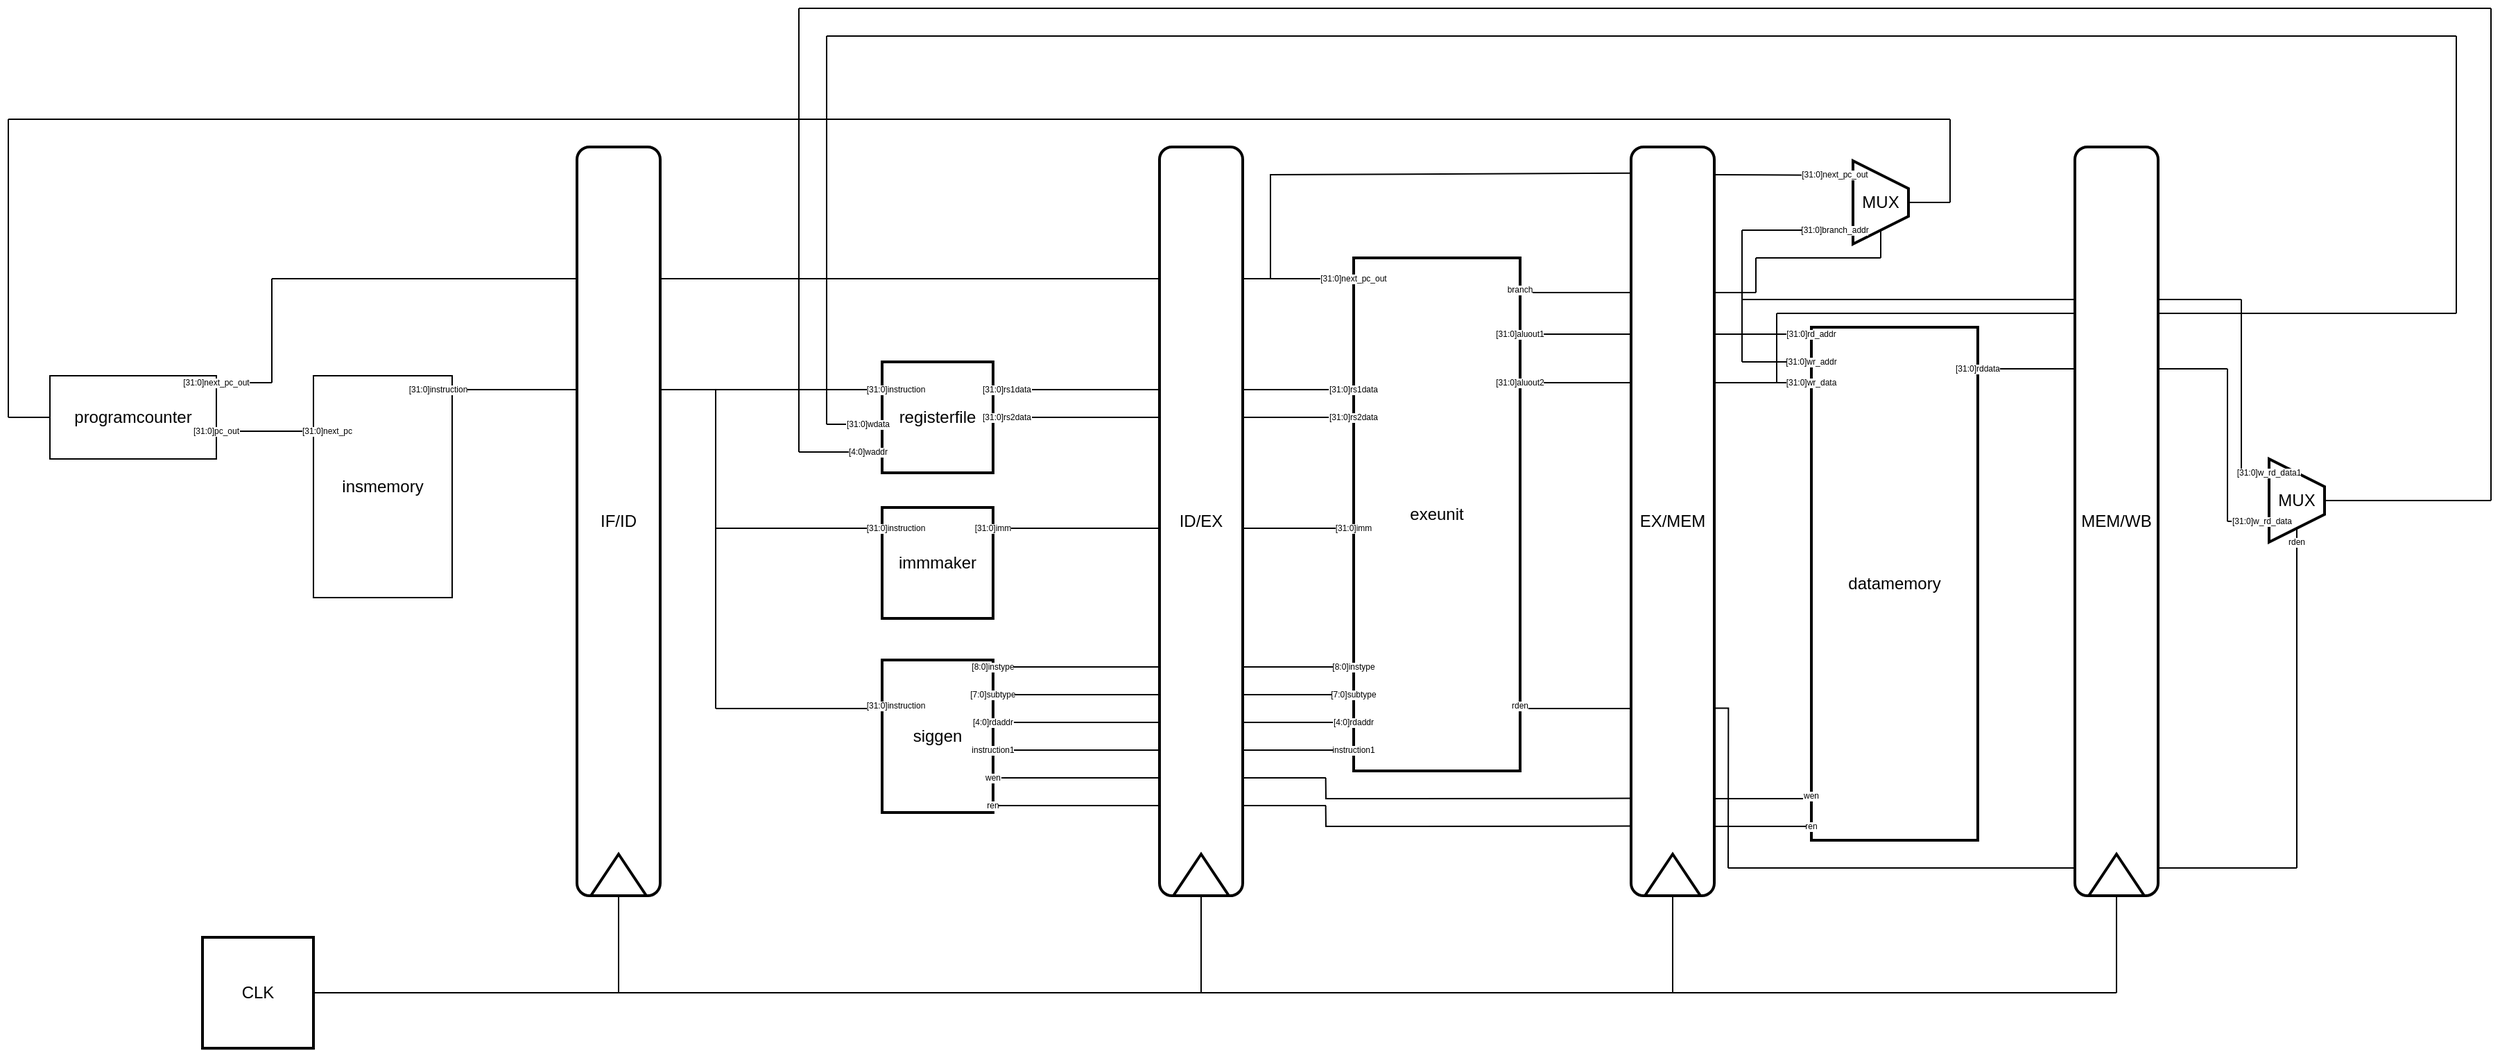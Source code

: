 <mxfile version="20.7.4"><diagram id="2GiC504kd1G2Dmlm9Tv2" name="Page-1"><mxGraphModel dx="2359" dy="1544" grid="1" gridSize="10" guides="1" tooltips="1" connect="1" arrows="1" fold="1" page="1" pageScale="1" pageWidth="827" pageHeight="1169" math="0" shadow="0"><root><mxCell id="0"/><mxCell id="1" parent="0"/><mxCell id="oEzFIMPD4CBRq6e0Za4C-1" value="programcounter" style="rounded=0;whiteSpace=wrap;html=1;" vertex="1" parent="1"><mxGeometry x="-480" y="525" width="120" height="60" as="geometry"/></mxCell><mxCell id="oEzFIMPD4CBRq6e0Za4C-5" value="insmemory" style="rounded=0;whiteSpace=wrap;html=1;" vertex="1" parent="1"><mxGeometry x="-290" y="525" width="100" height="160" as="geometry"/></mxCell><mxCell id="oEzFIMPD4CBRq6e0Za4C-10" value="" style="line;strokeWidth=1;html=1;" vertex="1" parent="1"><mxGeometry x="-40" y="530" width="160" height="10" as="geometry"/></mxCell><mxCell id="oEzFIMPD4CBRq6e0Za4C-23" value="" style="line;strokeWidth=1;html=1;" vertex="1" parent="1"><mxGeometry x="-360" y="560" width="70" height="10" as="geometry"/></mxCell><mxCell id="oEzFIMPD4CBRq6e0Za4C-24" value="" style="line;strokeWidth=1;html=1;" vertex="1" parent="1"><mxGeometry x="-190" y="530" width="90" height="10" as="geometry"/></mxCell><mxCell id="oEzFIMPD4CBRq6e0Za4C-27" value="" style="endArrow=none;html=1;rounded=0;fontFamily=Helvetica;fontSize=12;fontColor=default;entryX=0.25;entryY=0.5;entryDx=0;entryDy=0;entryPerimeter=0;exitX=0;exitY=0.5;exitDx=0;exitDy=0;exitPerimeter=0;" edge="1" parent="1" source="oEzFIMPD4CBRq6e0Za4C-30" target="oEzFIMPD4CBRq6e0Za4C-10"><mxGeometry width="50" height="50" relative="1" as="geometry"><mxPoint y="760" as="sourcePoint"/><mxPoint x="120" y="570" as="targetPoint"/><Array as="points"><mxPoint y="580"/></Array></mxGeometry></mxCell><mxCell id="oEzFIMPD4CBRq6e0Za4C-29" value="" style="line;strokeWidth=1;html=1;" vertex="1" parent="1"><mxGeometry y="630" width="120" height="10" as="geometry"/></mxCell><mxCell id="oEzFIMPD4CBRq6e0Za4C-30" value="" style="line;strokeWidth=1;html=1;" vertex="1" parent="1"><mxGeometry y="760" width="120" height="10" as="geometry"/></mxCell><mxCell id="oEzFIMPD4CBRq6e0Za4C-31" value="registerfile" style="whiteSpace=wrap;html=1;aspect=fixed;labelBackgroundColor=default;strokeColor=default;strokeWidth=2;fontFamily=Helvetica;fontSize=12;fontColor=default;fillColor=default;" vertex="1" parent="1"><mxGeometry x="120" y="515" width="80" height="80" as="geometry"/></mxCell><mxCell id="oEzFIMPD4CBRq6e0Za4C-32" value="immmaker" style="whiteSpace=wrap;html=1;aspect=fixed;labelBackgroundColor=default;strokeColor=default;strokeWidth=2;fontFamily=Helvetica;fontSize=12;fontColor=default;fillColor=default;" vertex="1" parent="1"><mxGeometry x="120" y="620" width="80" height="80" as="geometry"/></mxCell><mxCell id="oEzFIMPD4CBRq6e0Za4C-35" value="" style="line;strokeWidth=1;html=1;" vertex="1" parent="1"><mxGeometry x="200" y="530" width="120" height="10" as="geometry"/></mxCell><mxCell id="oEzFIMPD4CBRq6e0Za4C-36" value="" style="line;strokeWidth=1;html=1;" vertex="1" parent="1"><mxGeometry x="200" y="550" width="120" height="10" as="geometry"/></mxCell><mxCell id="oEzFIMPD4CBRq6e0Za4C-37" value="" style="line;strokeWidth=1;html=1;" vertex="1" parent="1"><mxGeometry x="200" y="630" width="120" height="10" as="geometry"/></mxCell><mxCell id="oEzFIMPD4CBRq6e0Za4C-38" value="" style="line;strokeWidth=1;html=1;" vertex="1" parent="1"><mxGeometry x="200" y="730" width="120" height="10" as="geometry"/></mxCell><mxCell id="oEzFIMPD4CBRq6e0Za4C-39" value="" style="line;strokeWidth=1;html=1;" vertex="1" parent="1"><mxGeometry x="200" y="750" width="120" height="10" as="geometry"/></mxCell><mxCell id="oEzFIMPD4CBRq6e0Za4C-40" value="" style="line;strokeWidth=1;html=1;" vertex="1" parent="1"><mxGeometry x="200" y="770" width="120" height="10" as="geometry"/></mxCell><mxCell id="oEzFIMPD4CBRq6e0Za4C-41" value="" style="line;strokeWidth=1;html=1;" vertex="1" parent="1"><mxGeometry x="200" y="790" width="120" height="10" as="geometry"/></mxCell><mxCell id="oEzFIMPD4CBRq6e0Za4C-42" value="" style="line;strokeWidth=1;html=1;" vertex="1" parent="1"><mxGeometry x="200" y="810" width="120" height="10" as="geometry"/></mxCell><mxCell id="oEzFIMPD4CBRq6e0Za4C-43" value="" style="line;strokeWidth=1;html=1;" vertex="1" parent="1"><mxGeometry x="200" y="830" width="120" height="10" as="geometry"/></mxCell><mxCell id="oEzFIMPD4CBRq6e0Za4C-44" value="siggen" style="rounded=0;whiteSpace=wrap;html=1;labelBackgroundColor=default;strokeColor=default;strokeWidth=2;fontFamily=Helvetica;fontSize=12;fontColor=default;fillColor=default;" vertex="1" parent="1"><mxGeometry x="120" y="730" width="80" height="110" as="geometry"/></mxCell><mxCell id="oEzFIMPD4CBRq6e0Za4C-45" value="" style="endArrow=none;html=1;rounded=0;fontFamily=Helvetica;fontSize=12;fontColor=default;entryX=0.25;entryY=0.5;entryDx=0;entryDy=0;entryPerimeter=0;" edge="1" parent="1"><mxGeometry x="0.733" y="60" width="50" height="50" relative="1" as="geometry"><mxPoint x="-320" y="530" as="sourcePoint"/><mxPoint x="-320" y="455" as="targetPoint"/><Array as="points"><mxPoint x="-320" y="500"/></Array><mxPoint as="offset"/></mxGeometry></mxCell><mxCell id="oEzFIMPD4CBRq6e0Za4C-48" value="" style="line;strokeWidth=1;html=1;labelBackgroundColor=default;strokeColor=default;fontFamily=Helvetica;fontSize=12;fontColor=default;fillColor=default;" vertex="1" parent="1"><mxGeometry x="-360" y="525" width="40" height="10" as="geometry"/></mxCell><mxCell id="oEzFIMPD4CBRq6e0Za4C-49" value="" style="line;strokeWidth=1;html=1;labelBackgroundColor=default;strokeColor=default;fontFamily=Helvetica;fontSize=12;fontColor=default;fillColor=default;" vertex="1" parent="1"><mxGeometry x="-320" y="450" width="220" height="10" as="geometry"/></mxCell><mxCell id="oEzFIMPD4CBRq6e0Za4C-50" value="IF/ID" style="rounded=1;whiteSpace=wrap;html=1;labelBackgroundColor=default;strokeColor=default;strokeWidth=2;fontFamily=Helvetica;fontSize=12;fontColor=default;fillColor=default;" vertex="1" parent="1"><mxGeometry x="-100" y="360" width="60" height="540" as="geometry"/></mxCell><mxCell id="oEzFIMPD4CBRq6e0Za4C-51" value="ID/EX" style="rounded=1;whiteSpace=wrap;html=1;labelBackgroundColor=default;strokeColor=default;strokeWidth=2;fontFamily=Helvetica;fontSize=12;fontColor=default;fillColor=default;" vertex="1" parent="1"><mxGeometry x="320" y="360" width="60" height="540" as="geometry"/></mxCell><mxCell id="oEzFIMPD4CBRq6e0Za4C-52" value="" style="line;strokeWidth=1;html=1;" vertex="1" parent="1"><mxGeometry x="-40" y="450" width="360" height="10" as="geometry"/></mxCell><mxCell id="oEzFIMPD4CBRq6e0Za4C-53" value="exeunit" style="rounded=0;whiteSpace=wrap;html=1;labelBackgroundColor=default;strokeColor=default;strokeWidth=2;fontFamily=Helvetica;fontSize=12;fontColor=default;fillColor=default;" vertex="1" parent="1"><mxGeometry x="460" y="440" width="120" height="370" as="geometry"/></mxCell><mxCell id="oEzFIMPD4CBRq6e0Za4C-54" value="" style="line;strokeWidth=1;html=1;labelBackgroundColor=default;strokeColor=default;fontFamily=Helvetica;fontSize=12;fontColor=default;fillColor=default;" vertex="1" parent="1"><mxGeometry x="380" y="530" width="80" height="10" as="geometry"/></mxCell><mxCell id="oEzFIMPD4CBRq6e0Za4C-55" value="" style="line;strokeWidth=1;html=1;labelBackgroundColor=default;strokeColor=default;fontFamily=Helvetica;fontSize=12;fontColor=default;fillColor=default;" vertex="1" parent="1"><mxGeometry x="380" y="550" width="80" height="10" as="geometry"/></mxCell><mxCell id="oEzFIMPD4CBRq6e0Za4C-56" value="" style="line;strokeWidth=1;html=1;labelBackgroundColor=default;strokeColor=default;fontFamily=Helvetica;fontSize=12;fontColor=default;fillColor=default;" vertex="1" parent="1"><mxGeometry x="380" y="630" width="80" height="10" as="geometry"/></mxCell><mxCell id="oEzFIMPD4CBRq6e0Za4C-57" value="" style="line;strokeWidth=1;html=1;labelBackgroundColor=default;strokeColor=default;fontFamily=Helvetica;fontSize=12;fontColor=default;fillColor=default;" vertex="1" parent="1"><mxGeometry x="380" y="730" width="80" height="10" as="geometry"/></mxCell><mxCell id="oEzFIMPD4CBRq6e0Za4C-58" value="" style="line;strokeWidth=1;html=1;labelBackgroundColor=default;strokeColor=default;fontFamily=Helvetica;fontSize=12;fontColor=default;fillColor=default;" vertex="1" parent="1"><mxGeometry x="380" y="750" width="80" height="10" as="geometry"/></mxCell><mxCell id="oEzFIMPD4CBRq6e0Za4C-59" value="" style="line;strokeWidth=1;html=1;labelBackgroundColor=default;strokeColor=default;fontFamily=Helvetica;fontSize=12;fontColor=default;fillColor=default;" vertex="1" parent="1"><mxGeometry x="380" y="770" width="80" height="10" as="geometry"/></mxCell><mxCell id="oEzFIMPD4CBRq6e0Za4C-60" value="" style="line;strokeWidth=1;html=1;labelBackgroundColor=default;strokeColor=default;fontFamily=Helvetica;fontSize=12;fontColor=default;fillColor=default;" vertex="1" parent="1"><mxGeometry x="380" y="790" width="80" height="10" as="geometry"/></mxCell><mxCell id="oEzFIMPD4CBRq6e0Za4C-79" value="" style="line;strokeWidth=1;html=1;labelBackgroundColor=default;strokeColor=default;fontFamily=Helvetica;fontSize=12;fontColor=default;fillColor=default;" vertex="1" parent="1"><mxGeometry x="380" y="450" width="80" height="10" as="geometry"/></mxCell><mxCell id="oEzFIMPD4CBRq6e0Za4C-80" value="" style="endArrow=none;html=1;rounded=0;fontFamily=Helvetica;fontSize=12;fontColor=default;exitX=0.25;exitY=0.5;exitDx=0;exitDy=0;exitPerimeter=0;entryX=-0.002;entryY=0.035;entryDx=0;entryDy=0;entryPerimeter=0;" edge="1" parent="1" source="oEzFIMPD4CBRq6e0Za4C-79" target="oEzFIMPD4CBRq6e0Za4C-82"><mxGeometry x="-0.067" y="10" width="50" height="50" relative="1" as="geometry"><mxPoint x="400" y="450" as="sourcePoint"/><mxPoint x="640" y="380" as="targetPoint"/><Array as="points"><mxPoint x="400" y="380"/></Array><mxPoint as="offset"/></mxGeometry></mxCell><mxCell id="oEzFIMPD4CBRq6e0Za4C-82" value="EX/MEM" style="rounded=1;whiteSpace=wrap;html=1;labelBackgroundColor=default;strokeColor=default;strokeWidth=2;fontFamily=Helvetica;fontSize=12;fontColor=default;fillColor=default;" vertex="1" parent="1"><mxGeometry x="660" y="360" width="60" height="540" as="geometry"/></mxCell><mxCell id="oEzFIMPD4CBRq6e0Za4C-83" value="" style="line;strokeWidth=1;html=1;labelBackgroundColor=default;strokeColor=default;fontFamily=Helvetica;fontSize=12;fontColor=default;fillColor=default;" vertex="1" parent="1"><mxGeometry x="580" y="460" width="80" height="10" as="geometry"/></mxCell><mxCell id="oEzFIMPD4CBRq6e0Za4C-84" value="" style="line;strokeWidth=1;html=1;labelBackgroundColor=default;strokeColor=default;fontFamily=Helvetica;fontSize=12;fontColor=default;fillColor=default;" vertex="1" parent="1"><mxGeometry x="580" y="490" width="80" height="10" as="geometry"/></mxCell><mxCell id="oEzFIMPD4CBRq6e0Za4C-85" value="" style="line;strokeWidth=1;html=1;labelBackgroundColor=default;strokeColor=default;fontFamily=Helvetica;fontSize=12;fontColor=default;fillColor=default;" vertex="1" parent="1"><mxGeometry x="580" y="525" width="80" height="10" as="geometry"/></mxCell><mxCell id="oEzFIMPD4CBRq6e0Za4C-86" value="" style="line;strokeWidth=1;html=1;labelBackgroundColor=default;strokeColor=default;fontFamily=Helvetica;fontSize=12;fontColor=default;fillColor=default;" vertex="1" parent="1"><mxGeometry x="580" y="760" width="80" height="10" as="geometry"/></mxCell><mxCell id="oEzFIMPD4CBRq6e0Za4C-87" value="datamemory" style="rounded=0;whiteSpace=wrap;html=1;labelBackgroundColor=default;strokeColor=default;strokeWidth=2;fontFamily=Helvetica;fontSize=12;fontColor=default;fillColor=default;" vertex="1" parent="1"><mxGeometry x="790" y="490" width="120" height="370" as="geometry"/></mxCell><mxCell id="oEzFIMPD4CBRq6e0Za4C-91" value="" style="edgeStyle=none;shape=connector;rounded=0;orthogonalLoop=1;jettySize=auto;html=1;labelBackgroundColor=default;strokeColor=default;fontFamily=Helvetica;fontSize=12;fontColor=default;endArrow=none;exitX=0.997;exitY=0.5;exitDx=0;exitDy=0;exitPerimeter=0;entryX=0;entryY=0.87;entryDx=0;entryDy=0;entryPerimeter=0;" edge="1" parent="1" source="oEzFIMPD4CBRq6e0Za4C-90" target="oEzFIMPD4CBRq6e0Za4C-82"><mxGeometry relative="1" as="geometry"><mxPoint x="480" y="840" as="targetPoint"/><Array as="points"><mxPoint x="440" y="830"/></Array></mxGeometry></mxCell><mxCell id="oEzFIMPD4CBRq6e0Za4C-90" value="" style="line;strokeWidth=1;html=1;" vertex="1" parent="1"><mxGeometry x="380" y="810" width="60" height="10" as="geometry"/></mxCell><mxCell id="oEzFIMPD4CBRq6e0Za4C-94" value="" style="edgeStyle=none;shape=connector;rounded=0;orthogonalLoop=1;jettySize=auto;html=1;labelBackgroundColor=default;strokeColor=default;fontFamily=Helvetica;fontSize=12;fontColor=default;endArrow=none;exitX=0.997;exitY=0.5;exitDx=0;exitDy=0;exitPerimeter=0;entryX=0;entryY=0.87;entryDx=0;entryDy=0;entryPerimeter=0;" edge="1" parent="1" source="oEzFIMPD4CBRq6e0Za4C-95"><mxGeometry relative="1" as="geometry"><mxPoint x="660" y="849.8" as="targetPoint"/><Array as="points"><mxPoint x="440" y="850"/></Array></mxGeometry></mxCell><mxCell id="oEzFIMPD4CBRq6e0Za4C-95" value="" style="line;strokeWidth=1;html=1;" vertex="1" parent="1"><mxGeometry x="380" y="830" width="60" height="10" as="geometry"/></mxCell><mxCell id="oEzFIMPD4CBRq6e0Za4C-97" value="" style="edgeStyle=none;shape=connector;rounded=0;orthogonalLoop=1;jettySize=auto;html=1;labelBackgroundColor=default;strokeColor=default;fontFamily=Helvetica;fontSize=12;fontColor=default;endArrow=none;" edge="1" parent="1"><mxGeometry relative="1" as="geometry"><mxPoint x="720" y="830" as="sourcePoint"/><mxPoint x="790" y="830" as="targetPoint"/><Array as="points"><mxPoint x="730.18" y="830"/></Array></mxGeometry></mxCell><mxCell id="oEzFIMPD4CBRq6e0Za4C-98" value="" style="edgeStyle=none;shape=connector;rounded=0;orthogonalLoop=1;jettySize=auto;html=1;labelBackgroundColor=default;strokeColor=default;fontFamily=Helvetica;fontSize=12;fontColor=default;endArrow=none;" edge="1" parent="1"><mxGeometry relative="1" as="geometry"><mxPoint x="720" y="850" as="sourcePoint"/><mxPoint x="790" y="850" as="targetPoint"/><Array as="points"><mxPoint x="730.18" y="850"/></Array></mxGeometry></mxCell><mxCell id="oEzFIMPD4CBRq6e0Za4C-101" value="MUX" style="shape=trapezoid;perimeter=trapezoidPerimeter;whiteSpace=wrap;html=1;fixedSize=1;labelBackgroundColor=default;strokeColor=default;strokeWidth=2;fontFamily=Helvetica;fontSize=12;fontColor=default;fillColor=default;flipV=0;flipH=1;direction=north;" vertex="1" parent="1"><mxGeometry x="820" y="370" width="40" height="60" as="geometry"/></mxCell><mxCell id="oEzFIMPD4CBRq6e0Za4C-103" value="" style="endArrow=none;html=1;rounded=0;fontFamily=Helvetica;fontSize=12;fontColor=default;entryX=0.25;entryY=0.5;entryDx=0;entryDy=0;entryPerimeter=0;" edge="1" parent="1"><mxGeometry width="50" height="50" relative="1" as="geometry"><mxPoint x="580" y="665" as="sourcePoint"/><mxPoint x="580" y="590" as="targetPoint"/><Array as="points"><mxPoint x="580" y="635"/></Array></mxGeometry></mxCell><mxCell id="oEzFIMPD4CBRq6e0Za4C-104" value="" style="endArrow=none;html=1;rounded=0;labelBackgroundColor=default;strokeColor=default;fontFamily=Helvetica;fontSize=12;fontColor=default;shape=connector;entryX=0.825;entryY=1.002;entryDx=0;entryDy=0;entryPerimeter=0;" edge="1" parent="1" target="oEzFIMPD4CBRq6e0Za4C-101"><mxGeometry width="50" height="50" relative="1" as="geometry"><mxPoint x="720" y="380" as="sourcePoint"/><mxPoint x="770" y="330" as="targetPoint"/></mxGeometry></mxCell><mxCell id="oEzFIMPD4CBRq6e0Za4C-108" value="" style="line;strokeWidth=1;html=1;labelBackgroundColor=default;strokeColor=default;fontFamily=Helvetica;fontSize=12;fontColor=default;fillColor=default;" vertex="1" parent="1"><mxGeometry x="720" y="460" width="30" height="10" as="geometry"/></mxCell><mxCell id="oEzFIMPD4CBRq6e0Za4C-109" value="" style="line;strokeWidth=1;direction=south;html=1;labelBackgroundColor=default;strokeColor=default;fontFamily=Helvetica;fontSize=12;fontColor=default;fillColor=default;" vertex="1" parent="1"><mxGeometry x="745" y="440" width="10" height="25" as="geometry"/></mxCell><mxCell id="oEzFIMPD4CBRq6e0Za4C-110" value="" style="line;strokeWidth=1;html=1;labelBackgroundColor=default;strokeColor=default;fontFamily=Helvetica;fontSize=12;fontColor=default;fillColor=default;" vertex="1" parent="1"><mxGeometry x="750" y="435" width="90" height="10" as="geometry"/></mxCell><mxCell id="oEzFIMPD4CBRq6e0Za4C-111" value="" style="line;strokeWidth=1;direction=south;html=1;labelBackgroundColor=default;strokeColor=default;fontFamily=Helvetica;fontSize=12;fontColor=default;fillColor=default;" vertex="1" parent="1"><mxGeometry x="835" y="420" width="10" height="20" as="geometry"/></mxCell><mxCell id="oEzFIMPD4CBRq6e0Za4C-112" value="" style="line;strokeWidth=1;html=1;labelBackgroundColor=default;strokeColor=default;fontFamily=Helvetica;fontSize=12;fontColor=default;fillColor=default;" vertex="1" parent="1"><mxGeometry x="720" y="490" width="20" height="10" as="geometry"/></mxCell><mxCell id="oEzFIMPD4CBRq6e0Za4C-113" value="" style="line;strokeWidth=1;direction=south;html=1;labelBackgroundColor=default;strokeColor=default;fontFamily=Helvetica;fontSize=12;fontColor=default;fillColor=default;" vertex="1" parent="1"><mxGeometry x="735" y="420" width="10" height="75" as="geometry"/></mxCell><mxCell id="oEzFIMPD4CBRq6e0Za4C-114" value="" style="line;strokeWidth=1;html=1;labelBackgroundColor=default;strokeColor=default;fontFamily=Helvetica;fontSize=12;fontColor=default;fillColor=default;" vertex="1" parent="1"><mxGeometry x="740" y="415" width="80" height="10" as="geometry"/></mxCell><mxCell id="oEzFIMPD4CBRq6e0Za4C-116" value="" style="line;strokeWidth=1;html=1;labelBackgroundColor=default;strokeColor=default;fontFamily=Helvetica;fontSize=12;fontColor=default;fillColor=default;" vertex="1" parent="1"><mxGeometry x="860" y="395" width="30" height="10" as="geometry"/></mxCell><mxCell id="oEzFIMPD4CBRq6e0Za4C-117" value="" style="line;strokeWidth=1;direction=south;html=1;labelBackgroundColor=default;strokeColor=default;fontFamily=Helvetica;fontSize=12;fontColor=default;fillColor=default;" vertex="1" parent="1"><mxGeometry x="885" y="340" width="10" height="60" as="geometry"/></mxCell><mxCell id="oEzFIMPD4CBRq6e0Za4C-118" value="" style="line;strokeWidth=1;html=1;labelBackgroundColor=default;strokeColor=default;fontFamily=Helvetica;fontSize=12;fontColor=default;fillColor=default;" vertex="1" parent="1"><mxGeometry x="-510" y="335" width="1400" height="10" as="geometry"/></mxCell><mxCell id="oEzFIMPD4CBRq6e0Za4C-119" value="" style="line;strokeWidth=1;direction=south;html=1;labelBackgroundColor=default;strokeColor=default;fontFamily=Helvetica;fontSize=12;fontColor=default;fillColor=default;" vertex="1" parent="1"><mxGeometry x="-515" y="340" width="10" height="215" as="geometry"/></mxCell><mxCell id="oEzFIMPD4CBRq6e0Za4C-120" value="" style="line;strokeWidth=1;html=1;labelBackgroundColor=default;strokeColor=default;fontFamily=Helvetica;fontSize=12;fontColor=default;fillColor=default;" vertex="1" parent="1"><mxGeometry x="-510" y="550" width="30" height="10" as="geometry"/></mxCell><mxCell id="oEzFIMPD4CBRq6e0Za4C-121" value="" style="line;strokeWidth=1;html=1;labelBackgroundColor=default;strokeColor=default;fontFamily=Helvetica;fontSize=12;fontColor=default;fillColor=default;" vertex="1" parent="1"><mxGeometry x="740" y="490" width="50" height="10" as="geometry"/></mxCell><mxCell id="oEzFIMPD4CBRq6e0Za4C-124" value="MEM/WB" style="rounded=1;whiteSpace=wrap;html=1;labelBackgroundColor=default;strokeColor=default;strokeWidth=2;fontFamily=Helvetica;fontSize=12;fontColor=default;fillColor=default;" vertex="1" parent="1"><mxGeometry x="980" y="360" width="60" height="540" as="geometry"/></mxCell><mxCell id="oEzFIMPD4CBRq6e0Za4C-125" value="" style="line;strokeWidth=1;html=1;labelBackgroundColor=default;strokeColor=default;fontFamily=Helvetica;fontSize=12;fontColor=default;fillColor=default;" vertex="1" parent="1"><mxGeometry x="740" y="465" width="240" height="10" as="geometry"/></mxCell><mxCell id="oEzFIMPD4CBRq6e0Za4C-126" value="" style="line;strokeWidth=1;direction=south;html=1;labelBackgroundColor=default;strokeColor=default;fontFamily=Helvetica;fontSize=12;fontColor=default;fillColor=default;" vertex="1" parent="1"><mxGeometry x="760" y="480" width="10" height="50" as="geometry"/></mxCell><mxCell id="oEzFIMPD4CBRq6e0Za4C-127" value="" style="line;strokeWidth=1;html=1;labelBackgroundColor=default;strokeColor=default;fontFamily=Helvetica;fontSize=12;fontColor=default;fillColor=default;" vertex="1" parent="1"><mxGeometry x="765" y="475" width="215" height="10" as="geometry"/></mxCell><mxCell id="oEzFIMPD4CBRq6e0Za4C-128" value="" style="line;strokeWidth=1;html=1;labelBackgroundColor=default;strokeColor=default;fontFamily=Helvetica;fontSize=12;fontColor=default;fillColor=default;" vertex="1" parent="1"><mxGeometry x="910" y="515" width="70" height="10" as="geometry"/></mxCell><mxCell id="oEzFIMPD4CBRq6e0Za4C-129" value="" style="edgeStyle=none;shape=connector;rounded=0;orthogonalLoop=1;jettySize=auto;html=1;labelBackgroundColor=default;strokeColor=default;fontFamily=Helvetica;fontSize=12;fontColor=default;endArrow=none;" edge="1" parent="1"><mxGeometry relative="1" as="geometry"><mxPoint x="720" y="764.71" as="sourcePoint"/><mxPoint x="730" y="880" as="targetPoint"/><Array as="points"><mxPoint x="730.18" y="764.71"/></Array></mxGeometry></mxCell><mxCell id="oEzFIMPD4CBRq6e0Za4C-130" value="" style="edgeStyle=none;shape=connector;rounded=0;orthogonalLoop=1;jettySize=auto;html=1;labelBackgroundColor=default;strokeColor=default;fontFamily=Helvetica;fontSize=12;fontColor=default;endArrow=none;entryX=0;entryY=0.963;entryDx=0;entryDy=0;entryPerimeter=0;" edge="1" parent="1" target="oEzFIMPD4CBRq6e0Za4C-124"><mxGeometry relative="1" as="geometry"><mxPoint x="729.91" y="880.0" as="sourcePoint"/><mxPoint x="900" y="880" as="targetPoint"/><Array as="points"><mxPoint x="740.09" y="880"/></Array></mxGeometry></mxCell><mxCell id="oEzFIMPD4CBRq6e0Za4C-131" value="MUX" style="shape=trapezoid;perimeter=trapezoidPerimeter;whiteSpace=wrap;html=1;fixedSize=1;labelBackgroundColor=default;strokeColor=default;strokeWidth=2;fontFamily=Helvetica;fontSize=12;fontColor=default;fillColor=default;flipV=0;flipH=1;direction=north;" vertex="1" parent="1"><mxGeometry x="1120" y="585" width="40" height="60" as="geometry"/></mxCell><mxCell id="oEzFIMPD4CBRq6e0Za4C-132" value="" style="line;strokeWidth=1;html=1;labelBackgroundColor=default;strokeColor=default;fontFamily=Helvetica;fontSize=12;fontColor=default;fillColor=default;" vertex="1" parent="1"><mxGeometry x="1040" y="875" width="100" height="10" as="geometry"/></mxCell><mxCell id="oEzFIMPD4CBRq6e0Za4C-133" value="" style="line;strokeWidth=1;direction=south;html=1;labelBackgroundColor=default;strokeColor=default;fontFamily=Helvetica;fontSize=12;fontColor=default;fillColor=default;" vertex="1" parent="1"><mxGeometry x="1135" y="635" width="10" height="245" as="geometry"/></mxCell><mxCell id="oEzFIMPD4CBRq6e0Za4C-134" value="" style="line;strokeWidth=1;html=1;labelBackgroundColor=default;strokeColor=default;fontFamily=Helvetica;fontSize=12;fontColor=default;fillColor=default;" vertex="1" parent="1"><mxGeometry x="1040" y="475" width="215" height="10" as="geometry"/></mxCell><mxCell id="oEzFIMPD4CBRq6e0Za4C-135" value="" style="line;strokeWidth=1;direction=south;html=1;labelBackgroundColor=default;strokeColor=default;fontFamily=Helvetica;fontSize=12;fontColor=default;fillColor=default;" vertex="1" parent="1"><mxGeometry x="1250" y="280" width="10" height="200" as="geometry"/></mxCell><mxCell id="oEzFIMPD4CBRq6e0Za4C-136" value="" style="line;strokeWidth=1;html=1;labelBackgroundColor=default;strokeColor=default;fontFamily=Helvetica;fontSize=12;fontColor=default;fillColor=default;" vertex="1" parent="1"><mxGeometry x="80" y="275" width="1175" height="10" as="geometry"/></mxCell><mxCell id="oEzFIMPD4CBRq6e0Za4C-137" value="" style="line;strokeWidth=1;direction=south;html=1;labelBackgroundColor=default;strokeColor=default;fontFamily=Helvetica;fontSize=12;fontColor=default;fillColor=default;" vertex="1" parent="1"><mxGeometry x="75" y="280" width="10" height="280" as="geometry"/></mxCell><mxCell id="oEzFIMPD4CBRq6e0Za4C-138" value="" style="line;strokeWidth=1;html=1;labelBackgroundColor=default;strokeColor=default;fontFamily=Helvetica;fontSize=12;fontColor=default;fillColor=default;" vertex="1" parent="1"><mxGeometry x="80" y="555" width="40" height="10" as="geometry"/></mxCell><mxCell id="oEzFIMPD4CBRq6e0Za4C-139" value="" style="line;strokeWidth=1;html=1;labelBackgroundColor=default;strokeColor=default;fontFamily=Helvetica;fontSize=12;fontColor=default;fillColor=default;" vertex="1" parent="1"><mxGeometry x="1040" y="515" width="50" height="10" as="geometry"/></mxCell><mxCell id="oEzFIMPD4CBRq6e0Za4C-140" value="" style="line;strokeWidth=1;direction=south;html=1;labelBackgroundColor=default;strokeColor=default;fontFamily=Helvetica;fontSize=12;fontColor=default;fillColor=default;" vertex="1" parent="1"><mxGeometry x="1085" y="520" width="10" height="110" as="geometry"/></mxCell><mxCell id="oEzFIMPD4CBRq6e0Za4C-141" value="" style="line;strokeWidth=1;html=1;labelBackgroundColor=default;strokeColor=default;fontFamily=Helvetica;fontSize=12;fontColor=default;fillColor=default;" vertex="1" parent="1"><mxGeometry x="1090" y="625" width="30" height="10" as="geometry"/></mxCell><mxCell id="oEzFIMPD4CBRq6e0Za4C-142" value="" style="line;strokeWidth=1;html=1;labelBackgroundColor=default;strokeColor=default;fontFamily=Helvetica;fontSize=12;fontColor=default;fillColor=default;" vertex="1" parent="1"><mxGeometry x="1040" y="465" width="60" height="10" as="geometry"/></mxCell><mxCell id="oEzFIMPD4CBRq6e0Za4C-143" value="" style="line;strokeWidth=1;direction=south;html=1;labelBackgroundColor=default;strokeColor=default;fontFamily=Helvetica;fontSize=12;fontColor=default;fillColor=default;" vertex="1" parent="1"><mxGeometry x="1095" y="470" width="10" height="125" as="geometry"/></mxCell><mxCell id="oEzFIMPD4CBRq6e0Za4C-144" value="" style="line;strokeWidth=1;html=1;labelBackgroundColor=default;strokeColor=default;fontFamily=Helvetica;fontSize=12;fontColor=default;fillColor=default;" vertex="1" parent="1"><mxGeometry x="1100" y="590" width="20" height="10" as="geometry"/></mxCell><mxCell id="oEzFIMPD4CBRq6e0Za4C-145" value="" style="line;strokeWidth=1;html=1;labelBackgroundColor=default;strokeColor=default;fontFamily=Helvetica;fontSize=12;fontColor=default;fillColor=default;" vertex="1" parent="1"><mxGeometry x="1160" y="610" width="120" height="10" as="geometry"/></mxCell><mxCell id="oEzFIMPD4CBRq6e0Za4C-146" value="" style="line;strokeWidth=1;direction=south;html=1;labelBackgroundColor=default;strokeColor=default;fontFamily=Helvetica;fontSize=12;fontColor=default;fillColor=default;" vertex="1" parent="1"><mxGeometry x="1275" y="260" width="10" height="355" as="geometry"/></mxCell><mxCell id="oEzFIMPD4CBRq6e0Za4C-147" value="" style="line;strokeWidth=1;html=1;labelBackgroundColor=default;strokeColor=default;fontFamily=Helvetica;fontSize=12;fontColor=default;fillColor=default;" vertex="1" parent="1"><mxGeometry x="60" y="255" width="1220" height="10" as="geometry"/></mxCell><mxCell id="oEzFIMPD4CBRq6e0Za4C-148" value="" style="line;strokeWidth=1;direction=south;html=1;labelBackgroundColor=default;strokeColor=default;fontFamily=Helvetica;fontSize=12;fontColor=default;fillColor=default;" vertex="1" parent="1"><mxGeometry x="55" y="260" width="10" height="320" as="geometry"/></mxCell><mxCell id="oEzFIMPD4CBRq6e0Za4C-149" value="" style="line;strokeWidth=1;html=1;labelBackgroundColor=default;strokeColor=default;fontFamily=Helvetica;fontSize=12;fontColor=default;fillColor=default;" vertex="1" parent="1"><mxGeometry x="60" y="575" width="60" height="10" as="geometry"/></mxCell><mxCell id="oEzFIMPD4CBRq6e0Za4C-151" value="" style="triangle;whiteSpace=wrap;html=1;labelBackgroundColor=default;strokeColor=default;strokeWidth=2;fontFamily=Helvetica;fontSize=12;fontColor=default;fillColor=default;direction=north;" vertex="1" parent="1"><mxGeometry x="-90" y="870" width="40" height="30" as="geometry"/></mxCell><mxCell id="oEzFIMPD4CBRq6e0Za4C-152" value="" style="triangle;whiteSpace=wrap;html=1;labelBackgroundColor=default;strokeColor=default;strokeWidth=2;fontFamily=Helvetica;fontSize=12;fontColor=default;fillColor=default;direction=north;" vertex="1" parent="1"><mxGeometry x="330" y="870" width="40" height="30" as="geometry"/></mxCell><mxCell id="oEzFIMPD4CBRq6e0Za4C-153" value="" style="triangle;whiteSpace=wrap;html=1;labelBackgroundColor=default;strokeColor=default;strokeWidth=2;fontFamily=Helvetica;fontSize=12;fontColor=default;fillColor=default;direction=north;" vertex="1" parent="1"><mxGeometry x="670" y="870" width="40" height="30" as="geometry"/></mxCell><mxCell id="oEzFIMPD4CBRq6e0Za4C-154" value="" style="triangle;whiteSpace=wrap;html=1;labelBackgroundColor=default;strokeColor=default;strokeWidth=2;fontFamily=Helvetica;fontSize=12;fontColor=default;fillColor=default;direction=north;" vertex="1" parent="1"><mxGeometry x="990" y="870" width="40" height="30" as="geometry"/></mxCell><mxCell id="oEzFIMPD4CBRq6e0Za4C-156" value="[31:0]instruction" style="text;html=1;strokeColor=none;fillColor=none;align=center;verticalAlign=middle;whiteSpace=wrap;rounded=0;labelBackgroundColor=default;strokeWidth=2;fontFamily=Helvetica;fontSize=6;fontColor=default;" vertex="1" parent="1"><mxGeometry x="-220" y="527.5" width="40" height="15" as="geometry"/></mxCell><mxCell id="oEzFIMPD4CBRq6e0Za4C-157" value="[31:0]next_pc" style="text;html=1;strokeColor=none;fillColor=none;align=center;verticalAlign=middle;whiteSpace=wrap;rounded=0;labelBackgroundColor=default;strokeWidth=1;fontFamily=Helvetica;fontSize=6;fontColor=default;" vertex="1" parent="1"><mxGeometry x="-300" y="555" width="40" height="20" as="geometry"/></mxCell><mxCell id="oEzFIMPD4CBRq6e0Za4C-158" value="[31:0]instruction" style="text;html=1;strokeColor=none;fillColor=none;align=center;verticalAlign=middle;whiteSpace=wrap;rounded=0;labelBackgroundColor=default;strokeWidth=2;fontFamily=Helvetica;fontSize=6;fontColor=default;" vertex="1" parent="1"><mxGeometry x="110" y="527.5" width="40" height="15" as="geometry"/></mxCell><mxCell id="oEzFIMPD4CBRq6e0Za4C-159" value="[31:0]instruction" style="text;html=1;strokeColor=none;fillColor=none;align=center;verticalAlign=middle;whiteSpace=wrap;rounded=0;labelBackgroundColor=default;strokeWidth=2;fontFamily=Helvetica;fontSize=6;fontColor=default;" vertex="1" parent="1"><mxGeometry x="110" y="627.5" width="40" height="15" as="geometry"/></mxCell><mxCell id="oEzFIMPD4CBRq6e0Za4C-160" value="[31:0]instruction" style="text;html=1;strokeColor=none;fillColor=none;align=center;verticalAlign=middle;whiteSpace=wrap;rounded=0;labelBackgroundColor=default;strokeWidth=2;fontFamily=Helvetica;fontSize=6;fontColor=default;" vertex="1" parent="1"><mxGeometry x="110" y="755" width="40" height="15" as="geometry"/></mxCell><mxCell id="oEzFIMPD4CBRq6e0Za4C-161" value="[31:0]rs1data" style="text;html=1;strokeColor=none;fillColor=none;align=center;verticalAlign=middle;whiteSpace=wrap;rounded=0;labelBackgroundColor=default;strokeWidth=2;fontFamily=Helvetica;fontSize=6;fontColor=default;" vertex="1" parent="1"><mxGeometry x="190" y="527.5" width="40" height="15" as="geometry"/></mxCell><mxCell id="oEzFIMPD4CBRq6e0Za4C-162" value="[31:0]rs2data" style="text;html=1;strokeColor=none;fillColor=none;align=center;verticalAlign=middle;whiteSpace=wrap;rounded=0;labelBackgroundColor=default;strokeWidth=2;fontFamily=Helvetica;fontSize=6;fontColor=default;" vertex="1" parent="1"><mxGeometry x="190" y="547.5" width="40" height="15" as="geometry"/></mxCell><mxCell id="oEzFIMPD4CBRq6e0Za4C-163" value="[31:0]imm" style="text;html=1;strokeColor=none;fillColor=none;align=center;verticalAlign=middle;whiteSpace=wrap;rounded=0;labelBackgroundColor=default;strokeWidth=2;fontFamily=Helvetica;fontSize=6;fontColor=default;" vertex="1" parent="1"><mxGeometry x="180" y="627.5" width="40" height="15" as="geometry"/></mxCell><mxCell id="oEzFIMPD4CBRq6e0Za4C-164" value="[31:0]rs1data" style="text;html=1;strokeColor=none;fillColor=none;align=center;verticalAlign=middle;whiteSpace=wrap;rounded=0;labelBackgroundColor=default;strokeWidth=2;fontFamily=Helvetica;fontSize=6;fontColor=default;" vertex="1" parent="1"><mxGeometry x="440" y="527.5" width="40" height="15" as="geometry"/></mxCell><mxCell id="oEzFIMPD4CBRq6e0Za4C-165" value="[31:0]rs2data" style="text;html=1;strokeColor=none;fillColor=none;align=center;verticalAlign=middle;whiteSpace=wrap;rounded=0;labelBackgroundColor=default;strokeWidth=2;fontFamily=Helvetica;fontSize=6;fontColor=default;" vertex="1" parent="1"><mxGeometry x="440" y="547.5" width="40" height="15" as="geometry"/></mxCell><mxCell id="oEzFIMPD4CBRq6e0Za4C-166" value="[31:0]imm" style="text;html=1;strokeColor=none;fillColor=none;align=center;verticalAlign=middle;whiteSpace=wrap;rounded=0;labelBackgroundColor=default;strokeWidth=2;fontFamily=Helvetica;fontSize=6;fontColor=default;" vertex="1" parent="1"><mxGeometry x="440" y="627.5" width="40" height="15" as="geometry"/></mxCell><mxCell id="oEzFIMPD4CBRq6e0Za4C-167" value="[8:0]instype" style="text;html=1;strokeColor=none;fillColor=none;align=center;verticalAlign=middle;whiteSpace=wrap;rounded=0;labelBackgroundColor=default;strokeWidth=2;fontFamily=Helvetica;fontSize=6;fontColor=default;" vertex="1" parent="1"><mxGeometry x="180" y="727.5" width="40" height="15" as="geometry"/></mxCell><mxCell id="oEzFIMPD4CBRq6e0Za4C-168" value="[7:0]subtype" style="text;html=1;strokeColor=none;fillColor=none;align=center;verticalAlign=middle;whiteSpace=wrap;rounded=0;labelBackgroundColor=default;strokeWidth=2;fontFamily=Helvetica;fontSize=6;fontColor=default;" vertex="1" parent="1"><mxGeometry x="180" y="747.5" width="40" height="15" as="geometry"/></mxCell><mxCell id="oEzFIMPD4CBRq6e0Za4C-169" value="[4:0]rdaddr" style="text;html=1;strokeColor=none;fillColor=none;align=center;verticalAlign=middle;whiteSpace=wrap;rounded=0;labelBackgroundColor=default;strokeWidth=2;fontFamily=Helvetica;fontSize=6;fontColor=default;" vertex="1" parent="1"><mxGeometry x="180" y="767.5" width="40" height="15" as="geometry"/></mxCell><mxCell id="oEzFIMPD4CBRq6e0Za4C-170" value="instruction1" style="text;html=1;strokeColor=none;fillColor=none;align=center;verticalAlign=middle;whiteSpace=wrap;rounded=0;labelBackgroundColor=default;strokeWidth=2;fontFamily=Helvetica;fontSize=6;fontColor=default;" vertex="1" parent="1"><mxGeometry x="180" y="787.5" width="40" height="15" as="geometry"/></mxCell><mxCell id="oEzFIMPD4CBRq6e0Za4C-171" value="wen" style="text;html=1;strokeColor=none;fillColor=none;align=center;verticalAlign=middle;whiteSpace=wrap;rounded=0;labelBackgroundColor=default;strokeWidth=2;fontFamily=Helvetica;fontSize=6;fontColor=default;" vertex="1" parent="1"><mxGeometry x="180" y="807.5" width="40" height="15" as="geometry"/></mxCell><mxCell id="oEzFIMPD4CBRq6e0Za4C-172" value="ren" style="text;html=1;strokeColor=none;fillColor=none;align=center;verticalAlign=middle;whiteSpace=wrap;rounded=0;labelBackgroundColor=default;strokeWidth=2;fontFamily=Helvetica;fontSize=6;fontColor=default;" vertex="1" parent="1"><mxGeometry x="180" y="827.5" width="40" height="15" as="geometry"/></mxCell><mxCell id="oEzFIMPD4CBRq6e0Za4C-173" value="[8:0]instype" style="text;html=1;strokeColor=none;fillColor=none;align=center;verticalAlign=middle;whiteSpace=wrap;rounded=0;labelBackgroundColor=default;strokeWidth=2;fontFamily=Helvetica;fontSize=6;fontColor=default;" vertex="1" parent="1"><mxGeometry x="440" y="727.5" width="40" height="15" as="geometry"/></mxCell><mxCell id="oEzFIMPD4CBRq6e0Za4C-174" value="[7:0]subtype" style="text;html=1;strokeColor=none;fillColor=none;align=center;verticalAlign=middle;whiteSpace=wrap;rounded=0;labelBackgroundColor=default;strokeWidth=2;fontFamily=Helvetica;fontSize=6;fontColor=default;" vertex="1" parent="1"><mxGeometry x="440" y="747.5" width="40" height="15" as="geometry"/></mxCell><mxCell id="oEzFIMPD4CBRq6e0Za4C-175" value="[4:0]rdaddr" style="text;html=1;strokeColor=none;fillColor=none;align=center;verticalAlign=middle;whiteSpace=wrap;rounded=0;labelBackgroundColor=default;strokeWidth=2;fontFamily=Helvetica;fontSize=6;fontColor=default;" vertex="1" parent="1"><mxGeometry x="440" y="767.5" width="40" height="15" as="geometry"/></mxCell><mxCell id="oEzFIMPD4CBRq6e0Za4C-176" value="instruction1" style="text;html=1;strokeColor=none;fillColor=none;align=center;verticalAlign=middle;whiteSpace=wrap;rounded=0;labelBackgroundColor=default;strokeWidth=2;fontFamily=Helvetica;fontSize=6;fontColor=default;" vertex="1" parent="1"><mxGeometry x="440" y="787.5" width="40" height="15" as="geometry"/></mxCell><mxCell id="oEzFIMPD4CBRq6e0Za4C-177" value="wen" style="text;html=1;strokeColor=none;fillColor=none;align=center;verticalAlign=middle;whiteSpace=wrap;rounded=0;labelBackgroundColor=default;strokeWidth=2;fontFamily=Helvetica;fontSize=6;fontColor=default;" vertex="1" parent="1"><mxGeometry x="770" y="820" width="40" height="15" as="geometry"/></mxCell><mxCell id="oEzFIMPD4CBRq6e0Za4C-178" value="ren" style="text;html=1;strokeColor=none;fillColor=none;align=center;verticalAlign=middle;whiteSpace=wrap;rounded=0;labelBackgroundColor=default;strokeWidth=2;fontFamily=Helvetica;fontSize=6;fontColor=default;" vertex="1" parent="1"><mxGeometry x="770" y="842.5" width="40" height="15" as="geometry"/></mxCell><mxCell id="oEzFIMPD4CBRq6e0Za4C-179" value="[31:0]pc_out" style="text;html=1;strokeColor=none;fillColor=none;align=center;verticalAlign=middle;whiteSpace=wrap;rounded=0;labelBackgroundColor=default;strokeWidth=1;fontFamily=Helvetica;fontSize=6;fontColor=default;" vertex="1" parent="1"><mxGeometry x="-380" y="555" width="40" height="20" as="geometry"/></mxCell><mxCell id="oEzFIMPD4CBRq6e0Za4C-180" value="[31:0]next_pc_out" style="text;html=1;strokeColor=none;fillColor=none;align=center;verticalAlign=middle;whiteSpace=wrap;rounded=0;labelBackgroundColor=default;strokeWidth=1;fontFamily=Helvetica;fontSize=6;fontColor=default;" vertex="1" parent="1"><mxGeometry x="-380" y="520" width="40" height="20" as="geometry"/></mxCell><mxCell id="oEzFIMPD4CBRq6e0Za4C-181" value="[31:0]next_pc_out" style="text;html=1;strokeColor=none;fillColor=none;align=center;verticalAlign=middle;whiteSpace=wrap;rounded=0;labelBackgroundColor=default;strokeWidth=1;fontFamily=Helvetica;fontSize=6;fontColor=default;" vertex="1" parent="1"><mxGeometry x="440" y="445" width="40" height="20" as="geometry"/></mxCell><mxCell id="oEzFIMPD4CBRq6e0Za4C-182" value="[31:0]next_pc_out" style="text;html=1;strokeColor=none;fillColor=none;align=center;verticalAlign=middle;whiteSpace=wrap;rounded=0;labelBackgroundColor=default;strokeWidth=1;fontFamily=Helvetica;fontSize=6;fontColor=default;" vertex="1" parent="1"><mxGeometry x="787" y="370" width="40" height="20" as="geometry"/></mxCell><mxCell id="oEzFIMPD4CBRq6e0Za4C-184" value="branch" style="text;html=1;strokeColor=none;fillColor=none;align=center;verticalAlign=middle;whiteSpace=wrap;rounded=0;labelBackgroundColor=default;strokeWidth=2;fontFamily=Helvetica;fontSize=6;fontColor=default;" vertex="1" parent="1"><mxGeometry x="560" y="455" width="40" height="15" as="geometry"/></mxCell><mxCell id="oEzFIMPD4CBRq6e0Za4C-185" value="[31:0]aluout1" style="text;html=1;strokeColor=none;fillColor=none;align=center;verticalAlign=middle;whiteSpace=wrap;rounded=0;labelBackgroundColor=default;strokeWidth=1;fontFamily=Helvetica;fontSize=6;fontColor=default;" vertex="1" parent="1"><mxGeometry x="560" y="485" width="40" height="20" as="geometry"/></mxCell><mxCell id="oEzFIMPD4CBRq6e0Za4C-186" value="[31:0]aluout2" style="text;html=1;strokeColor=none;fillColor=none;align=center;verticalAlign=middle;whiteSpace=wrap;rounded=0;labelBackgroundColor=default;strokeWidth=1;fontFamily=Helvetica;fontSize=6;fontColor=default;" vertex="1" parent="1"><mxGeometry x="560" y="520" width="40" height="20" as="geometry"/></mxCell><mxCell id="oEzFIMPD4CBRq6e0Za4C-187" value="rden" style="text;html=1;strokeColor=none;fillColor=none;align=center;verticalAlign=middle;whiteSpace=wrap;rounded=0;labelBackgroundColor=default;strokeWidth=1;fontFamily=Helvetica;fontSize=6;fontColor=default;" vertex="1" parent="1"><mxGeometry x="560" y="752.5" width="40" height="20" as="geometry"/></mxCell><mxCell id="oEzFIMPD4CBRq6e0Za4C-189" value="rden" style="text;html=1;strokeColor=none;fillColor=none;align=center;verticalAlign=middle;whiteSpace=wrap;rounded=0;labelBackgroundColor=default;strokeWidth=1;fontFamily=Helvetica;fontSize=6;fontColor=default;" vertex="1" parent="1"><mxGeometry x="1120" y="635" width="40" height="20" as="geometry"/></mxCell><mxCell id="oEzFIMPD4CBRq6e0Za4C-190" value="" style="line;strokeWidth=1;html=1;labelBackgroundColor=default;strokeColor=default;fontFamily=Helvetica;fontSize=12;fontColor=default;fillColor=default;" vertex="1" parent="1"><mxGeometry x="720" y="525" width="70" height="10" as="geometry"/></mxCell><mxCell id="oEzFIMPD4CBRq6e0Za4C-191" value="[31:0]rddata" style="text;html=1;strokeColor=none;fillColor=none;align=center;verticalAlign=middle;whiteSpace=wrap;rounded=0;labelBackgroundColor=default;strokeWidth=1;fontFamily=Helvetica;fontSize=6;fontColor=default;" vertex="1" parent="1"><mxGeometry x="890" y="510" width="40" height="20" as="geometry"/></mxCell><mxCell id="oEzFIMPD4CBRq6e0Za4C-192" value="[31:0]wr_data" style="text;html=1;strokeColor=none;fillColor=none;align=center;verticalAlign=middle;whiteSpace=wrap;rounded=0;labelBackgroundColor=default;strokeWidth=1;fontFamily=Helvetica;fontSize=6;fontColor=default;" vertex="1" parent="1"><mxGeometry x="770" y="520" width="40" height="20" as="geometry"/></mxCell><mxCell id="oEzFIMPD4CBRq6e0Za4C-193" value="" style="line;strokeWidth=1;html=1;labelBackgroundColor=default;strokeColor=default;fontFamily=Helvetica;fontSize=12;fontColor=default;fillColor=default;" vertex="1" parent="1"><mxGeometry x="740" y="510" width="50" height="10" as="geometry"/></mxCell><mxCell id="oEzFIMPD4CBRq6e0Za4C-194" value="" style="line;strokeWidth=1;direction=south;html=1;labelBackgroundColor=default;strokeColor=default;fontFamily=Helvetica;fontSize=12;fontColor=default;fillColor=default;" vertex="1" parent="1"><mxGeometry x="735" y="495" width="10" height="20" as="geometry"/></mxCell><mxCell id="oEzFIMPD4CBRq6e0Za4C-195" value="[31:0]wr_addr" style="text;html=1;strokeColor=none;fillColor=none;align=center;verticalAlign=middle;whiteSpace=wrap;rounded=0;labelBackgroundColor=default;strokeWidth=1;fontFamily=Helvetica;fontSize=6;fontColor=default;" vertex="1" parent="1"><mxGeometry x="770" y="505" width="40" height="20" as="geometry"/></mxCell><mxCell id="oEzFIMPD4CBRq6e0Za4C-196" value="[31:0]rd_addr" style="text;html=1;strokeColor=none;fillColor=none;align=center;verticalAlign=middle;whiteSpace=wrap;rounded=0;labelBackgroundColor=default;strokeWidth=1;fontFamily=Helvetica;fontSize=6;fontColor=default;" vertex="1" parent="1"><mxGeometry x="770" y="485" width="40" height="20" as="geometry"/></mxCell><mxCell id="oEzFIMPD4CBRq6e0Za4C-197" value="[31:0]branch_addr" style="text;html=1;strokeColor=none;fillColor=none;align=center;verticalAlign=middle;whiteSpace=wrap;rounded=0;labelBackgroundColor=default;strokeWidth=1;fontFamily=Helvetica;fontSize=6;fontColor=default;" vertex="1" parent="1"><mxGeometry x="787" y="410" width="40" height="20" as="geometry"/></mxCell><mxCell id="oEzFIMPD4CBRq6e0Za4C-198" value="[31:0]w_rd_data" style="text;html=1;strokeColor=none;fillColor=none;align=center;verticalAlign=middle;whiteSpace=wrap;rounded=0;labelBackgroundColor=default;strokeWidth=1;fontFamily=Helvetica;fontSize=6;fontColor=default;" vertex="1" parent="1"><mxGeometry x="1095" y="620" width="40" height="20" as="geometry"/></mxCell><mxCell id="oEzFIMPD4CBRq6e0Za4C-199" value="[31:0]w_rd_data1" style="text;html=1;strokeColor=none;fillColor=none;align=center;verticalAlign=middle;whiteSpace=wrap;rounded=0;labelBackgroundColor=default;strokeWidth=1;fontFamily=Helvetica;fontSize=6;fontColor=default;" vertex="1" parent="1"><mxGeometry x="1100" y="585" width="40" height="20" as="geometry"/></mxCell><mxCell id="oEzFIMPD4CBRq6e0Za4C-200" value="[31:0]wdata" style="text;html=1;strokeColor=none;fillColor=none;align=center;verticalAlign=middle;whiteSpace=wrap;rounded=0;labelBackgroundColor=default;strokeWidth=2;fontFamily=Helvetica;fontSize=6;fontColor=default;" vertex="1" parent="1"><mxGeometry x="90" y="552.5" width="40" height="15" as="geometry"/></mxCell><mxCell id="oEzFIMPD4CBRq6e0Za4C-201" value="[4:0]waddr" style="text;html=1;strokeColor=none;fillColor=none;align=center;verticalAlign=middle;whiteSpace=wrap;rounded=0;labelBackgroundColor=default;strokeWidth=2;fontFamily=Helvetica;fontSize=6;fontColor=default;" vertex="1" parent="1"><mxGeometry x="90" y="572.5" width="40" height="15" as="geometry"/></mxCell><mxCell id="oEzFIMPD4CBRq6e0Za4C-203" value="" style="line;strokeWidth=1;direction=south;html=1;labelBackgroundColor=default;strokeColor=default;fontFamily=Helvetica;fontSize=6;fontColor=default;fillColor=default;" vertex="1" parent="1"><mxGeometry x="-75" y="900" width="10" height="70" as="geometry"/></mxCell><mxCell id="oEzFIMPD4CBRq6e0Za4C-204" value="" style="line;strokeWidth=1;direction=south;html=1;labelBackgroundColor=default;strokeColor=default;fontFamily=Helvetica;fontSize=6;fontColor=default;fillColor=default;" vertex="1" parent="1"><mxGeometry x="345" y="900" width="10" height="70" as="geometry"/></mxCell><mxCell id="oEzFIMPD4CBRq6e0Za4C-205" value="" style="line;strokeWidth=1;direction=south;html=1;labelBackgroundColor=default;strokeColor=default;fontFamily=Helvetica;fontSize=6;fontColor=default;fillColor=default;" vertex="1" parent="1"><mxGeometry x="685" y="900" width="10" height="70" as="geometry"/></mxCell><mxCell id="oEzFIMPD4CBRq6e0Za4C-206" value="" style="line;strokeWidth=1;direction=south;html=1;labelBackgroundColor=default;strokeColor=default;fontFamily=Helvetica;fontSize=6;fontColor=default;fillColor=default;" vertex="1" parent="1"><mxGeometry x="1005" y="900" width="10" height="70" as="geometry"/></mxCell><mxCell id="oEzFIMPD4CBRq6e0Za4C-207" value="" style="line;strokeWidth=1;html=1;labelBackgroundColor=default;strokeColor=default;fontFamily=Helvetica;fontSize=6;fontColor=default;fillColor=default;" vertex="1" parent="1"><mxGeometry x="-290" y="965" width="1300" height="10" as="geometry"/></mxCell><mxCell id="oEzFIMPD4CBRq6e0Za4C-208" value="&lt;font style=&quot;font-size: 12px;&quot;&gt;CLK&lt;/font&gt;" style="whiteSpace=wrap;html=1;aspect=fixed;labelBackgroundColor=default;strokeColor=default;strokeWidth=2;fontFamily=Helvetica;fontSize=6;fontColor=default;fillColor=default;" vertex="1" parent="1"><mxGeometry x="-370" y="930" width="80" height="80" as="geometry"/></mxCell></root></mxGraphModel></diagram></mxfile>